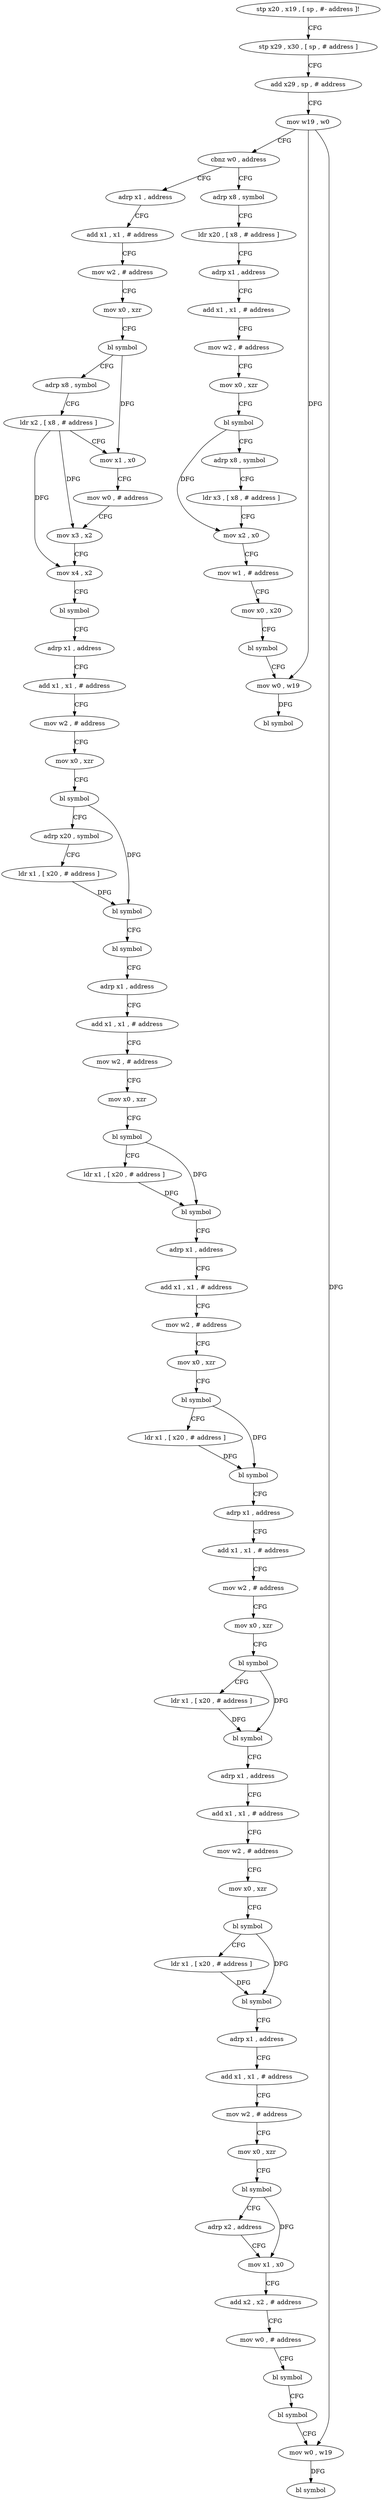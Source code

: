 digraph "func" {
"4200076" [label = "stp x20 , x19 , [ sp , #- address ]!" ]
"4200080" [label = "stp x29 , x30 , [ sp , # address ]" ]
"4200084" [label = "add x29 , sp , # address" ]
"4200088" [label = "mov w19 , w0" ]
"4200092" [label = "cbnz w0 , address" ]
"4200344" [label = "adrp x8 , symbol" ]
"4200096" [label = "adrp x1 , address" ]
"4200348" [label = "ldr x20 , [ x8 , # address ]" ]
"4200352" [label = "adrp x1 , address" ]
"4200356" [label = "add x1 , x1 , # address" ]
"4200360" [label = "mov w2 , # address" ]
"4200364" [label = "mov x0 , xzr" ]
"4200368" [label = "bl symbol" ]
"4200372" [label = "adrp x8 , symbol" ]
"4200376" [label = "ldr x3 , [ x8 , # address ]" ]
"4200380" [label = "mov x2 , x0" ]
"4200384" [label = "mov w1 , # address" ]
"4200388" [label = "mov x0 , x20" ]
"4200392" [label = "bl symbol" ]
"4200396" [label = "mov w0 , w19" ]
"4200400" [label = "bl symbol" ]
"4200100" [label = "add x1 , x1 , # address" ]
"4200104" [label = "mov w2 , # address" ]
"4200108" [label = "mov x0 , xzr" ]
"4200112" [label = "bl symbol" ]
"4200116" [label = "adrp x8 , symbol" ]
"4200120" [label = "ldr x2 , [ x8 , # address ]" ]
"4200124" [label = "mov x1 , x0" ]
"4200128" [label = "mov w0 , # address" ]
"4200132" [label = "mov x3 , x2" ]
"4200136" [label = "mov x4 , x2" ]
"4200140" [label = "bl symbol" ]
"4200144" [label = "adrp x1 , address" ]
"4200148" [label = "add x1 , x1 , # address" ]
"4200152" [label = "mov w2 , # address" ]
"4200156" [label = "mov x0 , xzr" ]
"4200160" [label = "bl symbol" ]
"4200164" [label = "adrp x20 , symbol" ]
"4200168" [label = "ldr x1 , [ x20 , # address ]" ]
"4200172" [label = "bl symbol" ]
"4200176" [label = "bl symbol" ]
"4200180" [label = "adrp x1 , address" ]
"4200184" [label = "add x1 , x1 , # address" ]
"4200188" [label = "mov w2 , # address" ]
"4200192" [label = "mov x0 , xzr" ]
"4200196" [label = "bl symbol" ]
"4200200" [label = "ldr x1 , [ x20 , # address ]" ]
"4200204" [label = "bl symbol" ]
"4200208" [label = "adrp x1 , address" ]
"4200212" [label = "add x1 , x1 , # address" ]
"4200216" [label = "mov w2 , # address" ]
"4200220" [label = "mov x0 , xzr" ]
"4200224" [label = "bl symbol" ]
"4200228" [label = "ldr x1 , [ x20 , # address ]" ]
"4200232" [label = "bl symbol" ]
"4200236" [label = "adrp x1 , address" ]
"4200240" [label = "add x1 , x1 , # address" ]
"4200244" [label = "mov w2 , # address" ]
"4200248" [label = "mov x0 , xzr" ]
"4200252" [label = "bl symbol" ]
"4200256" [label = "ldr x1 , [ x20 , # address ]" ]
"4200260" [label = "bl symbol" ]
"4200264" [label = "adrp x1 , address" ]
"4200268" [label = "add x1 , x1 , # address" ]
"4200272" [label = "mov w2 , # address" ]
"4200276" [label = "mov x0 , xzr" ]
"4200280" [label = "bl symbol" ]
"4200284" [label = "ldr x1 , [ x20 , # address ]" ]
"4200288" [label = "bl symbol" ]
"4200292" [label = "adrp x1 , address" ]
"4200296" [label = "add x1 , x1 , # address" ]
"4200300" [label = "mov w2 , # address" ]
"4200304" [label = "mov x0 , xzr" ]
"4200308" [label = "bl symbol" ]
"4200312" [label = "adrp x2 , address" ]
"4200316" [label = "mov x1 , x0" ]
"4200320" [label = "add x2 , x2 , # address" ]
"4200324" [label = "mov w0 , # address" ]
"4200328" [label = "bl symbol" ]
"4200332" [label = "bl symbol" ]
"4200336" [label = "mov w0 , w19" ]
"4200340" [label = "bl symbol" ]
"4200076" -> "4200080" [ label = "CFG" ]
"4200080" -> "4200084" [ label = "CFG" ]
"4200084" -> "4200088" [ label = "CFG" ]
"4200088" -> "4200092" [ label = "CFG" ]
"4200088" -> "4200396" [ label = "DFG" ]
"4200088" -> "4200336" [ label = "DFG" ]
"4200092" -> "4200344" [ label = "CFG" ]
"4200092" -> "4200096" [ label = "CFG" ]
"4200344" -> "4200348" [ label = "CFG" ]
"4200096" -> "4200100" [ label = "CFG" ]
"4200348" -> "4200352" [ label = "CFG" ]
"4200352" -> "4200356" [ label = "CFG" ]
"4200356" -> "4200360" [ label = "CFG" ]
"4200360" -> "4200364" [ label = "CFG" ]
"4200364" -> "4200368" [ label = "CFG" ]
"4200368" -> "4200372" [ label = "CFG" ]
"4200368" -> "4200380" [ label = "DFG" ]
"4200372" -> "4200376" [ label = "CFG" ]
"4200376" -> "4200380" [ label = "CFG" ]
"4200380" -> "4200384" [ label = "CFG" ]
"4200384" -> "4200388" [ label = "CFG" ]
"4200388" -> "4200392" [ label = "CFG" ]
"4200392" -> "4200396" [ label = "CFG" ]
"4200396" -> "4200400" [ label = "DFG" ]
"4200100" -> "4200104" [ label = "CFG" ]
"4200104" -> "4200108" [ label = "CFG" ]
"4200108" -> "4200112" [ label = "CFG" ]
"4200112" -> "4200116" [ label = "CFG" ]
"4200112" -> "4200124" [ label = "DFG" ]
"4200116" -> "4200120" [ label = "CFG" ]
"4200120" -> "4200124" [ label = "CFG" ]
"4200120" -> "4200132" [ label = "DFG" ]
"4200120" -> "4200136" [ label = "DFG" ]
"4200124" -> "4200128" [ label = "CFG" ]
"4200128" -> "4200132" [ label = "CFG" ]
"4200132" -> "4200136" [ label = "CFG" ]
"4200136" -> "4200140" [ label = "CFG" ]
"4200140" -> "4200144" [ label = "CFG" ]
"4200144" -> "4200148" [ label = "CFG" ]
"4200148" -> "4200152" [ label = "CFG" ]
"4200152" -> "4200156" [ label = "CFG" ]
"4200156" -> "4200160" [ label = "CFG" ]
"4200160" -> "4200164" [ label = "CFG" ]
"4200160" -> "4200172" [ label = "DFG" ]
"4200164" -> "4200168" [ label = "CFG" ]
"4200168" -> "4200172" [ label = "DFG" ]
"4200172" -> "4200176" [ label = "CFG" ]
"4200176" -> "4200180" [ label = "CFG" ]
"4200180" -> "4200184" [ label = "CFG" ]
"4200184" -> "4200188" [ label = "CFG" ]
"4200188" -> "4200192" [ label = "CFG" ]
"4200192" -> "4200196" [ label = "CFG" ]
"4200196" -> "4200200" [ label = "CFG" ]
"4200196" -> "4200204" [ label = "DFG" ]
"4200200" -> "4200204" [ label = "DFG" ]
"4200204" -> "4200208" [ label = "CFG" ]
"4200208" -> "4200212" [ label = "CFG" ]
"4200212" -> "4200216" [ label = "CFG" ]
"4200216" -> "4200220" [ label = "CFG" ]
"4200220" -> "4200224" [ label = "CFG" ]
"4200224" -> "4200228" [ label = "CFG" ]
"4200224" -> "4200232" [ label = "DFG" ]
"4200228" -> "4200232" [ label = "DFG" ]
"4200232" -> "4200236" [ label = "CFG" ]
"4200236" -> "4200240" [ label = "CFG" ]
"4200240" -> "4200244" [ label = "CFG" ]
"4200244" -> "4200248" [ label = "CFG" ]
"4200248" -> "4200252" [ label = "CFG" ]
"4200252" -> "4200256" [ label = "CFG" ]
"4200252" -> "4200260" [ label = "DFG" ]
"4200256" -> "4200260" [ label = "DFG" ]
"4200260" -> "4200264" [ label = "CFG" ]
"4200264" -> "4200268" [ label = "CFG" ]
"4200268" -> "4200272" [ label = "CFG" ]
"4200272" -> "4200276" [ label = "CFG" ]
"4200276" -> "4200280" [ label = "CFG" ]
"4200280" -> "4200284" [ label = "CFG" ]
"4200280" -> "4200288" [ label = "DFG" ]
"4200284" -> "4200288" [ label = "DFG" ]
"4200288" -> "4200292" [ label = "CFG" ]
"4200292" -> "4200296" [ label = "CFG" ]
"4200296" -> "4200300" [ label = "CFG" ]
"4200300" -> "4200304" [ label = "CFG" ]
"4200304" -> "4200308" [ label = "CFG" ]
"4200308" -> "4200312" [ label = "CFG" ]
"4200308" -> "4200316" [ label = "DFG" ]
"4200312" -> "4200316" [ label = "CFG" ]
"4200316" -> "4200320" [ label = "CFG" ]
"4200320" -> "4200324" [ label = "CFG" ]
"4200324" -> "4200328" [ label = "CFG" ]
"4200328" -> "4200332" [ label = "CFG" ]
"4200332" -> "4200336" [ label = "CFG" ]
"4200336" -> "4200340" [ label = "DFG" ]
}
